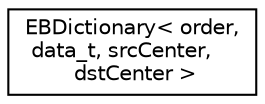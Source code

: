 digraph "Graphical Class Hierarchy"
{
  edge [fontname="Helvetica",fontsize="10",labelfontname="Helvetica",labelfontsize="10"];
  node [fontname="Helvetica",fontsize="10",shape=record];
  rankdir="LR";
  Node0 [label="EBDictionary\< order,\l data_t, srcCenter,\l dstCenter \>",height=0.2,width=0.4,color="black", fillcolor="white", style="filled",URL="$classEBDictionary.html"];
}
